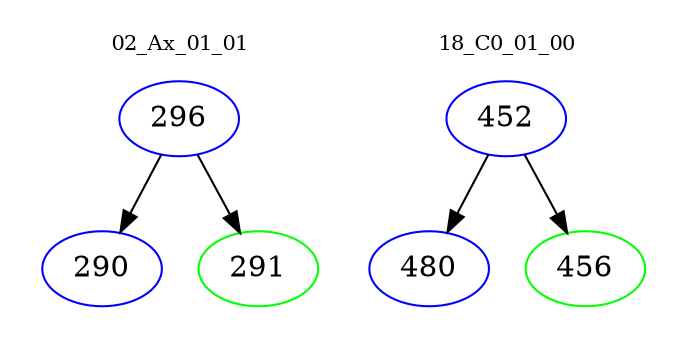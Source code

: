 digraph{
subgraph cluster_0 {
color = white
label = "02_Ax_01_01";
fontsize=10;
T0_296 [label="296", color="blue"]
T0_296 -> T0_290 [color="black"]
T0_290 [label="290", color="blue"]
T0_296 -> T0_291 [color="black"]
T0_291 [label="291", color="green"]
}
subgraph cluster_1 {
color = white
label = "18_C0_01_00";
fontsize=10;
T1_452 [label="452", color="blue"]
T1_452 -> T1_480 [color="black"]
T1_480 [label="480", color="blue"]
T1_452 -> T1_456 [color="black"]
T1_456 [label="456", color="green"]
}
}
